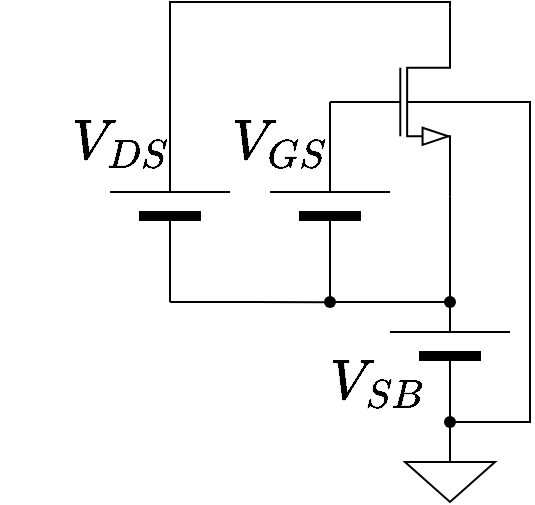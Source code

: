 <mxfile version="21.5.0" type="device">
  <diagram name="ページ1" id="PpXQzo94WImlSC9uNMB7">
    <mxGraphModel dx="819" dy="478" grid="1" gridSize="10" guides="1" tooltips="1" connect="1" arrows="1" fold="1" page="1" pageScale="1" pageWidth="827" pageHeight="1169" math="1" shadow="0">
      <root>
        <mxCell id="0" />
        <mxCell id="1" parent="0" />
        <mxCell id="MVqomw8G656hA0h-laBP-15" style="edgeStyle=orthogonalEdgeStyle;shape=connector;rounded=0;orthogonalLoop=1;jettySize=auto;html=1;exitX=1;exitY=0.5;exitDx=0;exitDy=0;exitPerimeter=0;entryX=0;entryY=0.5;entryDx=0;entryDy=0;entryPerimeter=0;labelBackgroundColor=default;strokeColor=default;fontFamily=Helvetica;fontSize=11;fontColor=default;endArrow=none;endFill=0;" edge="1" parent="1" source="MVqomw8G656hA0h-laBP-1" target="MVqomw8G656hA0h-laBP-2">
          <mxGeometry relative="1" as="geometry">
            <Array as="points">
              <mxPoint x="400" y="280" />
              <mxPoint x="400" y="440" />
              <mxPoint x="360" y="440" />
            </Array>
          </mxGeometry>
        </mxCell>
        <mxCell id="MVqomw8G656hA0h-laBP-1" value="" style="verticalLabelPosition=bottom;shadow=0;dashed=0;align=center;html=1;verticalAlign=top;shape=mxgraph.electrical.transistors.nmos_bulk;pointerEvents=1;" vertex="1" parent="1">
          <mxGeometry x="300" y="230" width="60" height="100" as="geometry" />
        </mxCell>
        <mxCell id="MVqomw8G656hA0h-laBP-9" style="edgeStyle=orthogonalEdgeStyle;rounded=0;orthogonalLoop=1;jettySize=auto;html=1;exitX=1;exitY=0.5;exitDx=0;exitDy=0;exitPerimeter=0;entryX=1;entryY=1;entryDx=0;entryDy=0;entryPerimeter=0;endArrow=none;endFill=0;" edge="1" parent="1" source="MVqomw8G656hA0h-laBP-2" target="MVqomw8G656hA0h-laBP-1">
          <mxGeometry relative="1" as="geometry" />
        </mxCell>
        <mxCell id="MVqomw8G656hA0h-laBP-2" value="" style="verticalLabelPosition=bottom;shadow=0;dashed=0;align=center;fillColor=strokeColor;html=1;verticalAlign=top;strokeWidth=1;shape=mxgraph.electrical.miscellaneous.monocell_battery;direction=north;" vertex="1" parent="1">
          <mxGeometry x="330" y="350" width="60" height="100" as="geometry" />
        </mxCell>
        <mxCell id="MVqomw8G656hA0h-laBP-11" style="edgeStyle=orthogonalEdgeStyle;shape=connector;rounded=0;orthogonalLoop=1;jettySize=auto;html=1;exitX=0;exitY=0.5;exitDx=0;exitDy=0;exitPerimeter=0;labelBackgroundColor=default;strokeColor=default;fontFamily=Helvetica;fontSize=11;fontColor=default;endArrow=none;endFill=0;" edge="1" parent="1" source="MVqomw8G656hA0h-laBP-7">
          <mxGeometry relative="1" as="geometry">
            <mxPoint x="300" y="380.095" as="targetPoint" />
            <Array as="points">
              <mxPoint x="250" y="380" />
              <mxPoint x="250" y="380" />
            </Array>
          </mxGeometry>
        </mxCell>
        <mxCell id="MVqomw8G656hA0h-laBP-12" style="edgeStyle=orthogonalEdgeStyle;shape=connector;rounded=0;orthogonalLoop=1;jettySize=auto;html=1;exitX=1;exitY=0.5;exitDx=0;exitDy=0;exitPerimeter=0;entryX=1;entryY=0;entryDx=0;entryDy=0;entryPerimeter=0;labelBackgroundColor=default;strokeColor=default;fontFamily=Helvetica;fontSize=11;fontColor=default;endArrow=none;endFill=0;" edge="1" parent="1" source="MVqomw8G656hA0h-laBP-7" target="MVqomw8G656hA0h-laBP-1">
          <mxGeometry relative="1" as="geometry">
            <Array as="points">
              <mxPoint x="220" y="230" />
              <mxPoint x="360" y="230" />
            </Array>
          </mxGeometry>
        </mxCell>
        <mxCell id="MVqomw8G656hA0h-laBP-7" value="" style="verticalLabelPosition=bottom;shadow=0;dashed=0;align=center;fillColor=strokeColor;html=1;verticalAlign=top;strokeWidth=1;shape=mxgraph.electrical.miscellaneous.monocell_battery;direction=north;" vertex="1" parent="1">
          <mxGeometry x="190" y="280" width="60" height="100" as="geometry" />
        </mxCell>
        <mxCell id="MVqomw8G656hA0h-laBP-10" style="edgeStyle=orthogonalEdgeStyle;shape=connector;rounded=0;orthogonalLoop=1;jettySize=auto;html=1;exitX=0;exitY=0.5;exitDx=0;exitDy=0;exitPerimeter=0;entryX=1;entryY=0.5;entryDx=0;entryDy=0;entryPerimeter=0;labelBackgroundColor=default;strokeColor=default;fontFamily=Helvetica;fontSize=11;fontColor=default;endArrow=none;endFill=0;" edge="1" parent="1" source="MVqomw8G656hA0h-laBP-8" target="MVqomw8G656hA0h-laBP-2">
          <mxGeometry relative="1" as="geometry">
            <Array as="points">
              <mxPoint x="360" y="380" />
            </Array>
          </mxGeometry>
        </mxCell>
        <mxCell id="MVqomw8G656hA0h-laBP-8" value="" style="verticalLabelPosition=bottom;shadow=0;dashed=0;align=center;fillColor=strokeColor;html=1;verticalAlign=top;strokeWidth=1;shape=mxgraph.electrical.miscellaneous.monocell_battery;direction=north;" vertex="1" parent="1">
          <mxGeometry x="270" y="280" width="60" height="100" as="geometry" />
        </mxCell>
        <mxCell id="MVqomw8G656hA0h-laBP-14" value="" style="pointerEvents=1;verticalLabelPosition=bottom;shadow=0;dashed=0;align=center;html=1;verticalAlign=top;shape=mxgraph.electrical.signal_sources.signal_ground;fontFamily=Helvetica;fontSize=11;fontColor=default;" vertex="1" parent="1">
          <mxGeometry x="337.5" y="450" width="45" height="30" as="geometry" />
        </mxCell>
        <mxCell id="MVqomw8G656hA0h-laBP-16" value="" style="shape=waypoint;sketch=0;fillStyle=solid;size=6;pointerEvents=1;points=[];fillColor=none;resizable=0;rotatable=0;perimeter=centerPerimeter;snapToPoint=1;fontFamily=Helvetica;fontSize=11;fontColor=default;" vertex="1" parent="1">
          <mxGeometry x="290" y="370" width="20" height="20" as="geometry" />
        </mxCell>
        <mxCell id="MVqomw8G656hA0h-laBP-17" value="" style="shape=waypoint;sketch=0;fillStyle=solid;size=6;pointerEvents=1;points=[];fillColor=none;resizable=0;rotatable=0;perimeter=centerPerimeter;snapToPoint=1;fontFamily=Helvetica;fontSize=11;fontColor=default;" vertex="1" parent="1">
          <mxGeometry x="350" y="370" width="20" height="20" as="geometry" />
        </mxCell>
        <mxCell id="MVqomw8G656hA0h-laBP-18" value="" style="shape=waypoint;sketch=0;fillStyle=solid;size=6;pointerEvents=1;points=[];fillColor=none;resizable=0;rotatable=0;perimeter=centerPerimeter;snapToPoint=1;fontFamily=Helvetica;fontSize=11;fontColor=default;" vertex="1" parent="1">
          <mxGeometry x="350" y="430" width="20" height="20" as="geometry" />
        </mxCell>
        <mxCell id="MVqomw8G656hA0h-laBP-19" value="&lt;font style=&quot;font-size: 24px;&quot;&gt;`V_{DS}`&lt;/font&gt;" style="text;html=1;align=center;verticalAlign=middle;resizable=0;points=[];autosize=1;strokeColor=none;fillColor=none;fontSize=11;fontFamily=Helvetica;fontColor=default;" vertex="1" parent="1">
          <mxGeometry x="135" y="280" width="120" height="40" as="geometry" />
        </mxCell>
        <mxCell id="MVqomw8G656hA0h-laBP-20" value="&lt;font style=&quot;font-size: 24px;&quot;&gt;`V_{GS}`&lt;/font&gt;" style="text;html=1;align=center;verticalAlign=middle;resizable=0;points=[];autosize=1;strokeColor=none;fillColor=none;fontSize=11;fontFamily=Helvetica;fontColor=default;" vertex="1" parent="1">
          <mxGeometry x="215" y="280" width="120" height="40" as="geometry" />
        </mxCell>
        <mxCell id="MVqomw8G656hA0h-laBP-21" value="&lt;font style=&quot;font-size: 24px;&quot;&gt;`V_{SB}`&lt;/font&gt;" style="text;html=1;align=center;verticalAlign=middle;resizable=0;points=[];autosize=1;strokeColor=none;fillColor=none;fontSize=11;fontFamily=Helvetica;fontColor=default;" vertex="1" parent="1">
          <mxGeometry x="262.5" y="400" width="120" height="40" as="geometry" />
        </mxCell>
      </root>
    </mxGraphModel>
  </diagram>
</mxfile>
